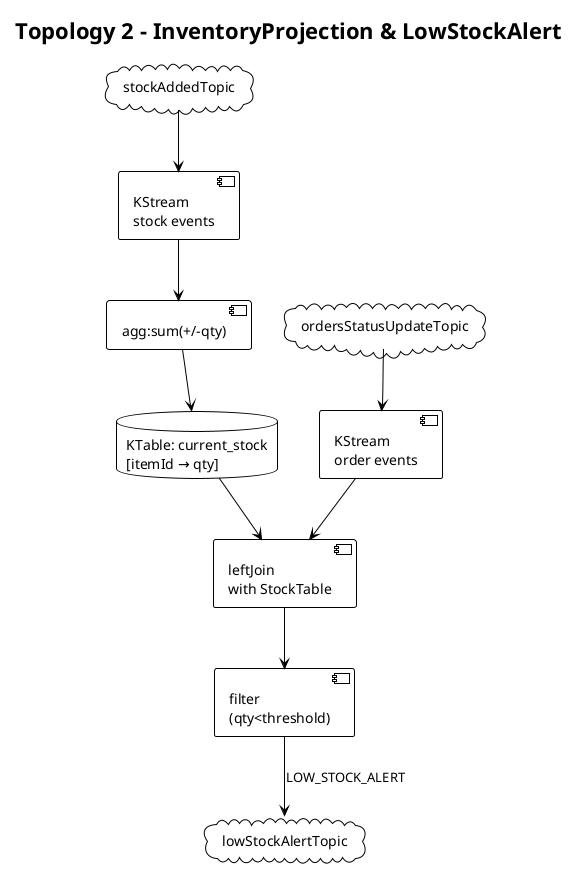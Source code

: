 @startuml
!theme plain
title Topology 2 – InventoryProjection & LowStockAlert

skinparam defaultFontName Arial

cloud "stockAddedTopic"    as StockAdded
cloud "ordersStatusUpdateTopic" as Statuses
cloud "lowStockAlertTopic" as AlertTopic
database "KTable: current_stock\n[itemId → qty]" as StockTable

component "KStream\nstock events" as StockStream
component "agg:sum(+/-qty)"       as Agg
component "KStream\norder events" as OrderStream
component "leftJoin\nwith StockTable" as Join
component "filter\n(qty<threshold)" as LowCheck

StockAdded --> StockStream
StockStream --> Agg
Agg --> StockTable

Statuses --> OrderStream
OrderStream --> Join
StockTable --> Join
Join --> LowCheck
LowCheck --> AlertTopic : LOW_STOCK_ALERT
@enduml
